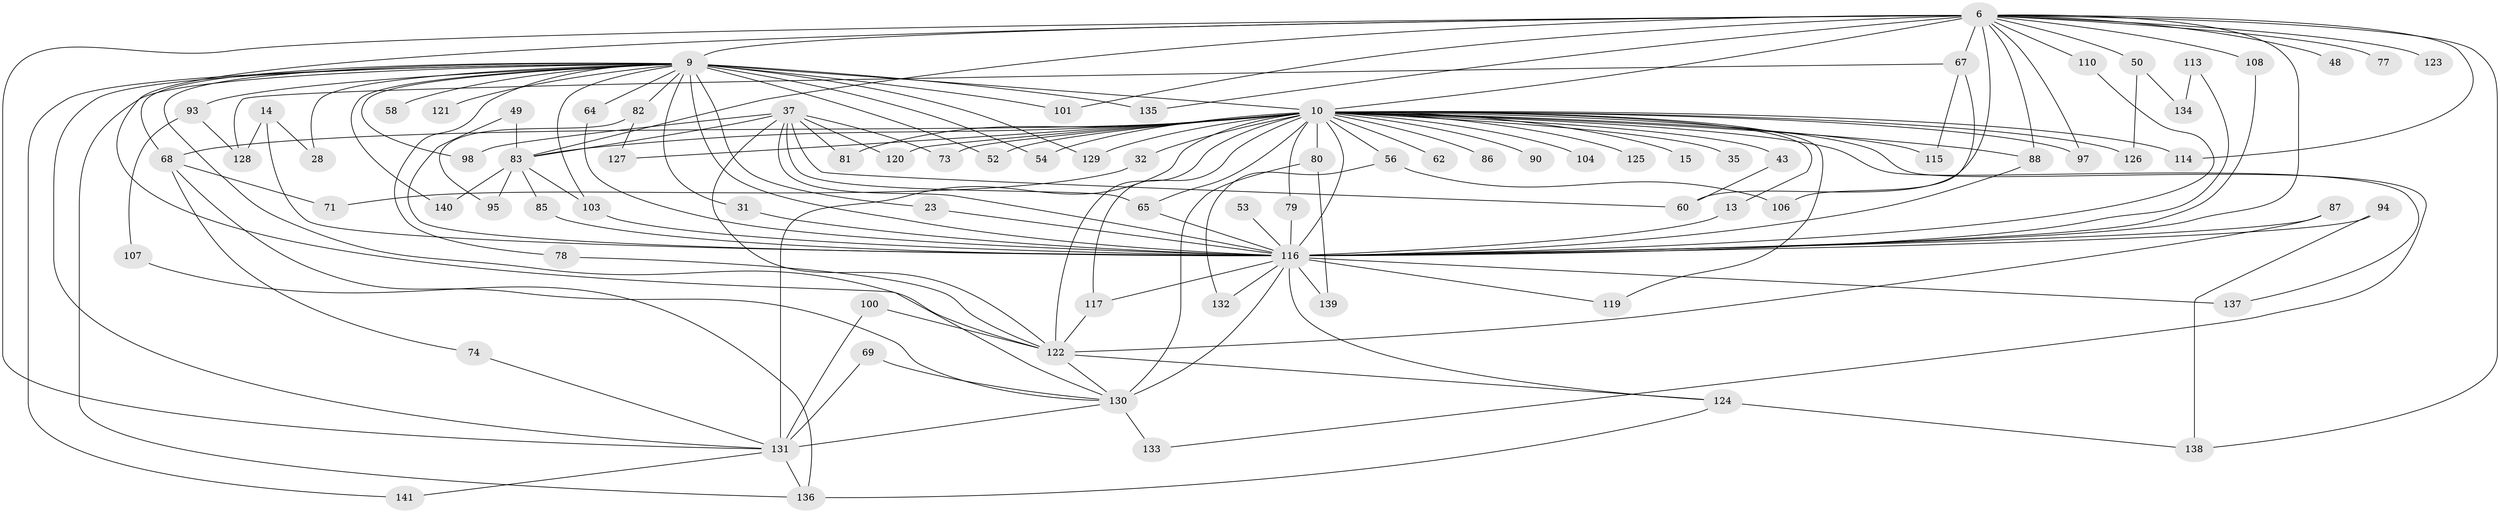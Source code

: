 // original degree distribution, {26: 0.02127659574468085, 17: 0.0070921985815602835, 40: 0.0070921985815602835, 28: 0.0070921985815602835, 16: 0.0070921985815602835, 23: 0.0070921985815602835, 25: 0.0070921985815602835, 20: 0.0070921985815602835, 6: 0.03546099290780142, 3: 0.19148936170212766, 2: 0.524822695035461, 4: 0.1347517730496454, 5: 0.03546099290780142, 7: 0.0070921985815602835}
// Generated by graph-tools (version 1.1) at 2025/47/03/04/25 21:47:04]
// undirected, 84 vertices, 156 edges
graph export_dot {
graph [start="1"]
  node [color=gray90,style=filled];
  6 [super="+1"];
  9 [super="+5"];
  10 [super="+7+3"];
  13;
  14;
  15;
  23;
  28;
  31;
  32;
  35 [super="+12"];
  37 [super="+17+16+34"];
  43;
  48;
  49;
  50 [super="+26"];
  52;
  53;
  54;
  56;
  58;
  60 [super="+22"];
  62;
  64;
  65 [super="+19"];
  67 [super="+47+61"];
  68 [super="+24"];
  69;
  71;
  73;
  74;
  77;
  78;
  79;
  80 [super="+27+66"];
  81;
  82;
  83 [super="+45+76+38"];
  85;
  86;
  87;
  88 [super="+44+84"];
  90;
  93;
  94;
  95;
  97;
  98;
  100;
  101;
  103 [super="+51"];
  104;
  106;
  107;
  108;
  110 [super="+96"];
  113;
  114;
  115;
  116 [super="+18+8"];
  117 [super="+29"];
  119;
  120;
  121;
  122 [super="+46+72+55+112"];
  123;
  124 [super="+111"];
  125 [super="+42"];
  126;
  127;
  128 [super="+99"];
  129;
  130 [super="+102+91"];
  131 [super="+75+89+109"];
  132;
  133;
  134;
  135;
  136 [super="+70"];
  137 [super="+36"];
  138 [super="+118"];
  139;
  140;
  141;
  6 -- 9 [weight=6];
  6 -- 10 [weight=6];
  6 -- 48 [weight=2];
  6 -- 50 [weight=3];
  6 -- 60 [weight=2];
  6 -- 77 [weight=2];
  6 -- 97;
  6 -- 101;
  6 -- 123 [weight=2];
  6 -- 135;
  6 -- 67 [weight=3];
  6 -- 108;
  6 -- 114;
  6 -- 116 [weight=5];
  6 -- 110 [weight=2];
  6 -- 131;
  6 -- 88;
  6 -- 83 [weight=3];
  6 -- 138;
  6 -- 122 [weight=2];
  9 -- 10 [weight=9];
  9 -- 23;
  9 -- 28;
  9 -- 58 [weight=2];
  9 -- 64;
  9 -- 93 [weight=2];
  9 -- 121 [weight=2];
  9 -- 129;
  9 -- 135;
  9 -- 140;
  9 -- 68;
  9 -- 141;
  9 -- 78;
  9 -- 82 [weight=2];
  9 -- 31;
  9 -- 98;
  9 -- 101;
  9 -- 52;
  9 -- 54;
  9 -- 116 [weight=6];
  9 -- 131;
  9 -- 103;
  9 -- 136;
  9 -- 130;
  10 -- 79;
  10 -- 81;
  10 -- 83 [weight=4];
  10 -- 86 [weight=2];
  10 -- 90 [weight=2];
  10 -- 104 [weight=2];
  10 -- 119;
  10 -- 120;
  10 -- 127;
  10 -- 129;
  10 -- 13;
  10 -- 15 [weight=2];
  10 -- 80 [weight=3];
  10 -- 32 [weight=2];
  10 -- 56 [weight=2];
  10 -- 125 [weight=3];
  10 -- 62 [weight=2];
  10 -- 65;
  10 -- 131 [weight=8];
  10 -- 68 [weight=2];
  10 -- 133;
  10 -- 137;
  10 -- 73;
  10 -- 97;
  10 -- 35 [weight=2];
  10 -- 43;
  10 -- 114;
  10 -- 115;
  10 -- 52;
  10 -- 117 [weight=2];
  10 -- 54;
  10 -- 126;
  10 -- 116 [weight=7];
  10 -- 88 [weight=2];
  10 -- 122 [weight=4];
  13 -- 116;
  14 -- 28;
  14 -- 128;
  14 -- 116 [weight=2];
  23 -- 116;
  31 -- 116;
  32 -- 71;
  37 -- 98;
  37 -- 65;
  37 -- 73;
  37 -- 116 [weight=2];
  37 -- 60;
  37 -- 120;
  37 -- 81;
  37 -- 83;
  37 -- 122 [weight=2];
  43 -- 60;
  49 -- 83;
  49 -- 116;
  50 -- 126;
  50 -- 134;
  53 -- 116;
  56 -- 106;
  56 -- 132;
  64 -- 116;
  65 -- 116 [weight=2];
  67 -- 115;
  67 -- 106;
  67 -- 128;
  68 -- 74;
  68 -- 71;
  68 -- 130;
  69 -- 131;
  69 -- 130;
  74 -- 131;
  78 -- 122;
  79 -- 116;
  80 -- 139;
  80 -- 130;
  82 -- 95;
  82 -- 127;
  83 -- 95;
  83 -- 103;
  83 -- 85;
  83 -- 140;
  85 -- 116;
  87 -- 116;
  87 -- 122;
  88 -- 116;
  93 -- 107;
  93 -- 128;
  94 -- 116 [weight=2];
  94 -- 138;
  100 -- 131;
  100 -- 122;
  103 -- 116;
  107 -- 136;
  108 -- 116;
  110 -- 116 [weight=2];
  113 -- 134;
  113 -- 116;
  116 -- 139;
  116 -- 132;
  116 -- 137 [weight=2];
  116 -- 117;
  116 -- 119;
  116 -- 124 [weight=2];
  116 -- 130 [weight=3];
  117 -- 122;
  122 -- 124;
  122 -- 130;
  124 -- 138;
  124 -- 136;
  130 -- 131;
  130 -- 133;
  131 -- 141;
  131 -- 136;
}
